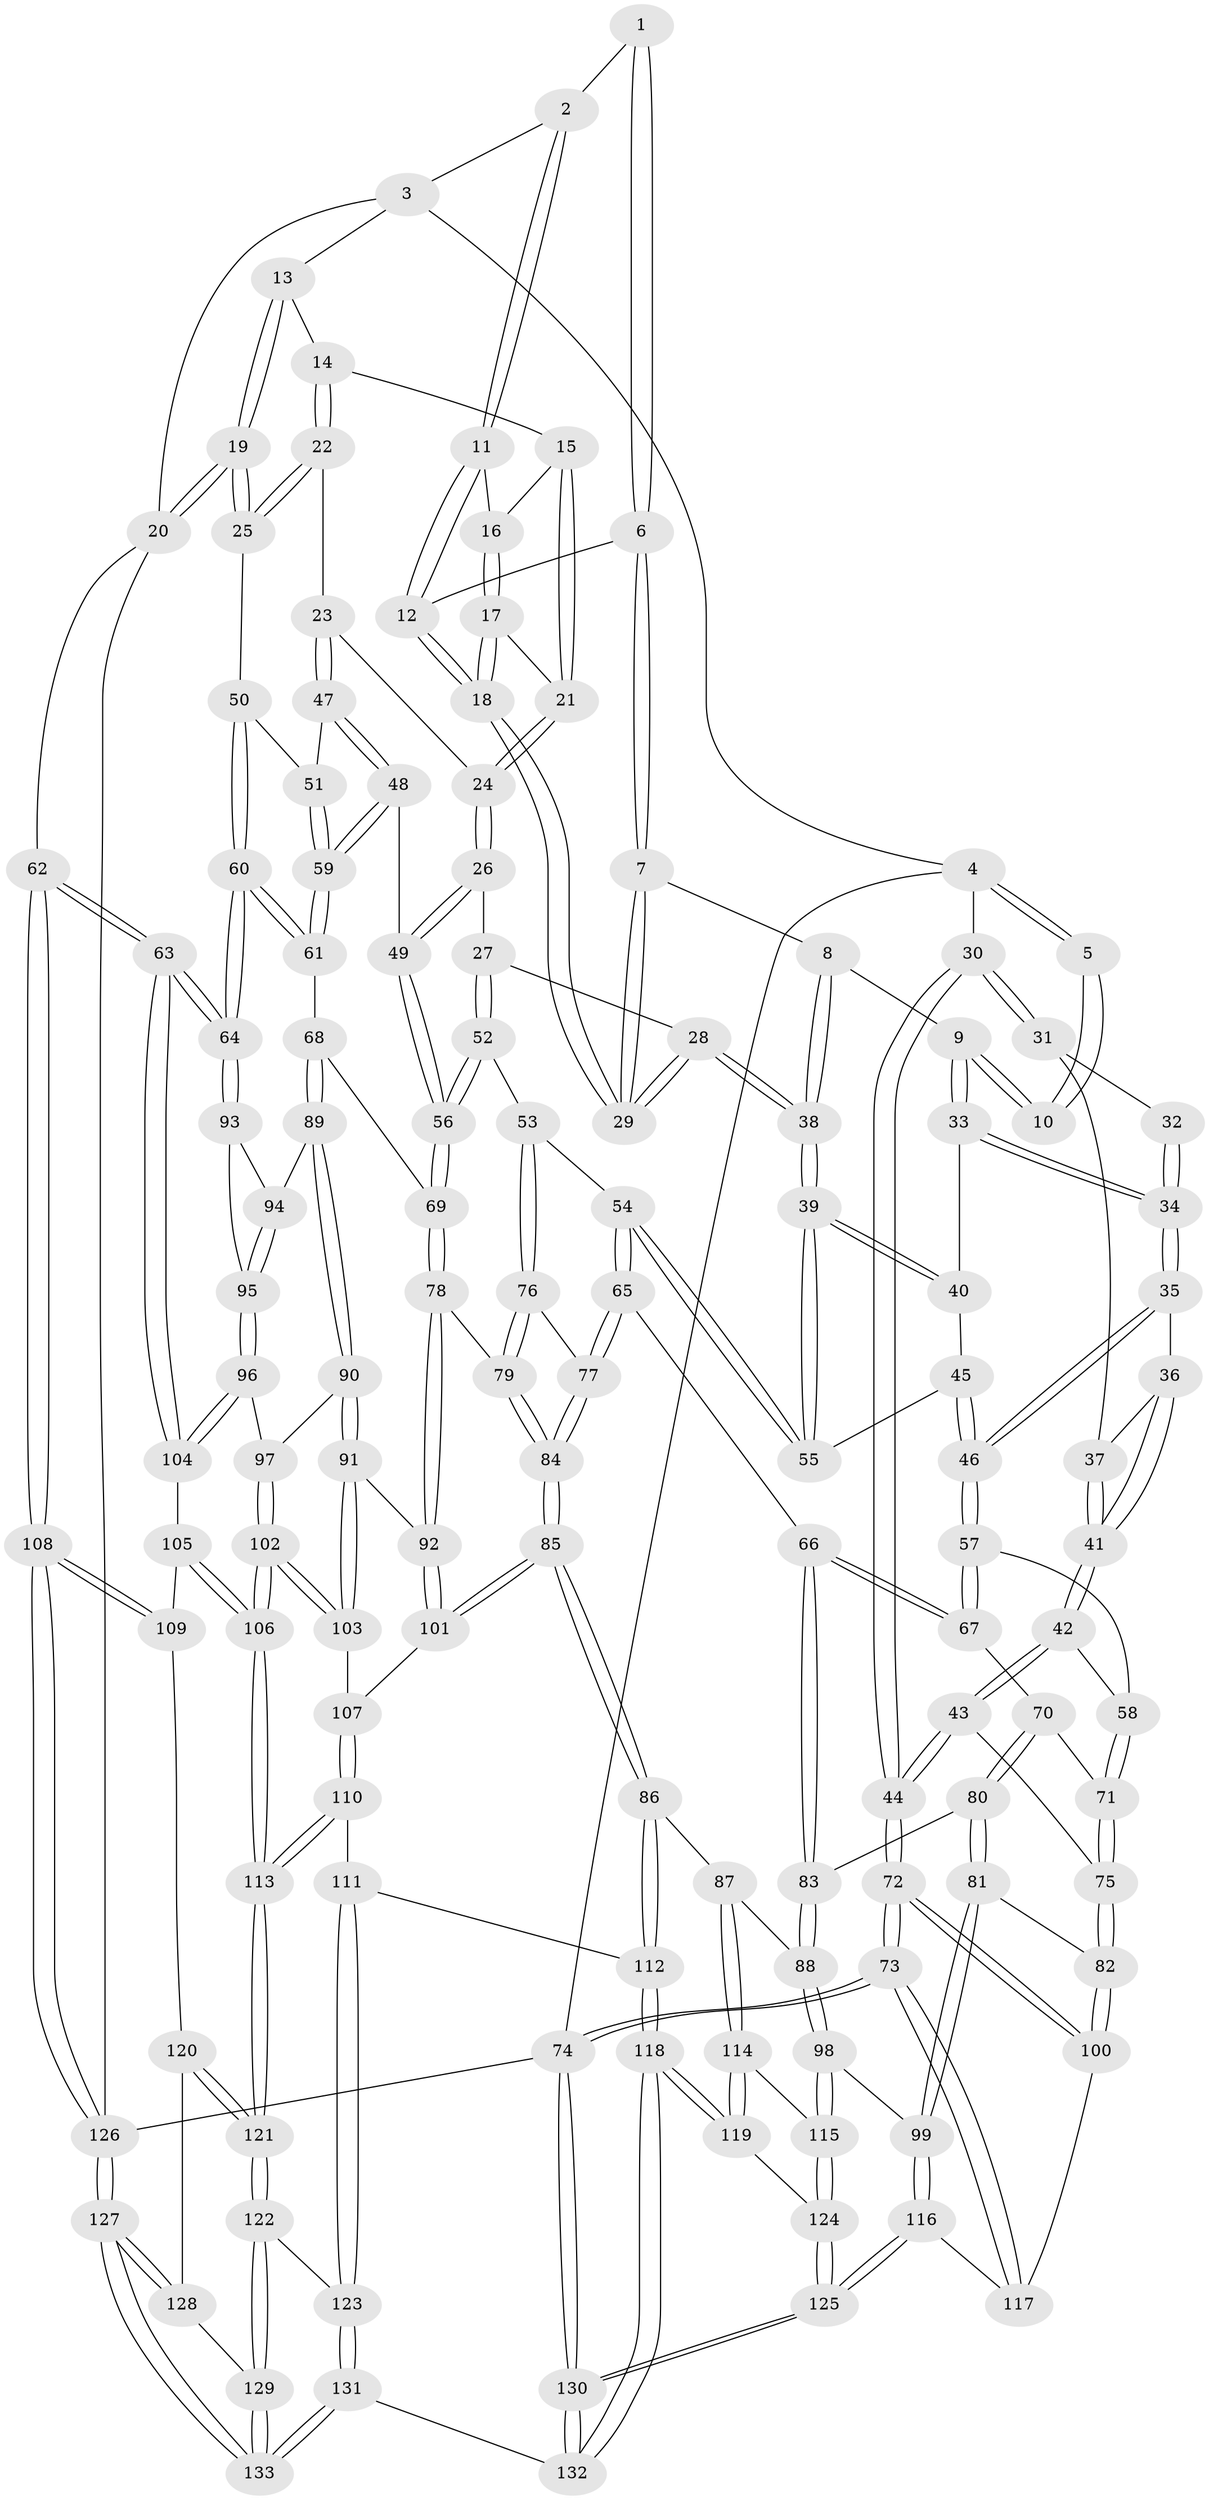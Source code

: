// coarse degree distribution, {4: 0.4578313253012048, 5: 0.3373493975903614, 3: 0.12048192771084337, 6: 0.07228915662650602, 2: 0.012048192771084338}
// Generated by graph-tools (version 1.1) at 2025/24/03/03/25 07:24:40]
// undirected, 133 vertices, 329 edges
graph export_dot {
graph [start="1"]
  node [color=gray90,style=filled];
  1 [pos="+0.43273023395675864+0"];
  2 [pos="+0.669184026910695+0"];
  3 [pos="+0.6754230939538928+0"];
  4 [pos="+0+0"];
  5 [pos="+0.36224649668345266+0"];
  6 [pos="+0.43345811506603615+0.175058616834244"];
  7 [pos="+0.4272072132645362+0.18659634919957124"];
  8 [pos="+0.35382319647727073+0.18998115065533863"];
  9 [pos="+0.3454043476476543+0.18906364576392917"];
  10 [pos="+0.3318074017397643+0.16822038516387627"];
  11 [pos="+0.6601259215785569+0"];
  12 [pos="+0.649904487498545+0"];
  13 [pos="+0.8295090181637184+0.06810756530486961"];
  14 [pos="+0.7919353539878712+0.18364611899214925"];
  15 [pos="+0.7645777733574615+0.18719651393716724"];
  16 [pos="+0.7103102342648996+0.1107194351956819"];
  17 [pos="+0.7104350719009616+0.20391372118554787"];
  18 [pos="+0.6078276636489125+0.20204088223311203"];
  19 [pos="+1+0.22190780040636268"];
  20 [pos="+1+0.21316561140378207"];
  21 [pos="+0.710963843626134+0.20409864536223843"];
  22 [pos="+0.8104451354395874+0.21504999262035943"];
  23 [pos="+0.7471304675740198+0.32825288143679954"];
  24 [pos="+0.7460041486887243+0.32793429783970185"];
  25 [pos="+1+0.2904116800065064"];
  26 [pos="+0.656507731573801+0.3370900964255833"];
  27 [pos="+0.5689940649626333+0.30427428348888214"];
  28 [pos="+0.560641406843265+0.296955257858479"];
  29 [pos="+0.5540802569715267+0.266225457257774"];
  30 [pos="+0+0"];
  31 [pos="+0+0"];
  32 [pos="+0.025976442314382096+0.029431154163452766"];
  33 [pos="+0.3016495123324333+0.25118725160529437"];
  34 [pos="+0.26013226206252027+0.2880328783618178"];
  35 [pos="+0.2312135030831006+0.3223734694237483"];
  36 [pos="+0.21479610310816+0.3193511688069894"];
  37 [pos="+0.10762649316708588+0.26576349838635727"];
  38 [pos="+0.4396862656152625+0.4114670353147968"];
  39 [pos="+0.4369234064636139+0.4155810705468681"];
  40 [pos="+0.3544803177404052+0.33095213450259114"];
  41 [pos="+0.015428654283404843+0.44706136240667155"];
  42 [pos="+0+0.47800751797934815"];
  43 [pos="+0+0.5151576025878284"];
  44 [pos="+0+0.5168115040896776"];
  45 [pos="+0.3264065016047114+0.4257345321546897"];
  46 [pos="+0.2555878022469184+0.43752488610786544"];
  47 [pos="+0.7834660444323097+0.35863960787942295"];
  48 [pos="+0.7499884817889885+0.4517875222654354"];
  49 [pos="+0.6760247157109531+0.46970369230586584"];
  50 [pos="+0.914658731434067+0.3604703441160449"];
  51 [pos="+0.8944288668216293+0.3647468471427161"];
  52 [pos="+0.5960011212314962+0.5348410597279127"];
  53 [pos="+0.5921485687684453+0.5354967555859383"];
  54 [pos="+0.44336720945105573+0.4379859530809975"];
  55 [pos="+0.4366565330596694+0.41627922342491563"];
  56 [pos="+0.61533709251582+0.5394066004989315"];
  57 [pos="+0.24899098401783323+0.4540105312882069"];
  58 [pos="+0.2400506413804921+0.45737133262258167"];
  59 [pos="+0.8029721056464387+0.5189999066762928"];
  60 [pos="+0.9241206833815895+0.6063724359959357"];
  61 [pos="+0.8119009922374469+0.5564553838238884"];
  62 [pos="+1+0.7391093482149501"];
  63 [pos="+1+0.7385519110882749"];
  64 [pos="+0.9554174571563625+0.6402141956329476"];
  65 [pos="+0.3885540260833328+0.5888436715438216"];
  66 [pos="+0.36917213690607165+0.5891794063982905"];
  67 [pos="+0.2676379492918592+0.4909569132519877"];
  68 [pos="+0.6826562807557403+0.6097149839048165"];
  69 [pos="+0.6407842334715546+0.5673039260781917"];
  70 [pos="+0.21734482994989754+0.6257839347669566"];
  71 [pos="+0.14439801511065634+0.6046314164537453"];
  72 [pos="+0+0.8674173915547221"];
  73 [pos="+0+1"];
  74 [pos="+0+1"];
  75 [pos="+0.08418447519809816+0.6129650128852006"];
  76 [pos="+0.4964592886951379+0.6118418459787899"];
  77 [pos="+0.40291023521191266+0.5982723640361225"];
  78 [pos="+0.5420006031345788+0.7044118677924508"];
  79 [pos="+0.5064585847992379+0.6463323746999723"];
  80 [pos="+0.24198286172304434+0.6512275889655114"];
  81 [pos="+0.18284158747275456+0.7766152526857008"];
  82 [pos="+0.13202436871300646+0.7603824561110544"];
  83 [pos="+0.3039412100707738+0.6502226736349804"];
  84 [pos="+0.4135257313468149+0.7659027565086083"];
  85 [pos="+0.41237294612469827+0.7737764637978606"];
  86 [pos="+0.39182394608716786+0.7869050427357794"];
  87 [pos="+0.38069965905035724+0.7861784477323008"];
  88 [pos="+0.31119278416399465+0.6809832710144728"];
  89 [pos="+0.6827273238163348+0.6112287048293631"];
  90 [pos="+0.6752609357930067+0.6388933090493375"];
  91 [pos="+0.623938455595545+0.7248556230954083"];
  92 [pos="+0.5444012564553924+0.7090132289759399"];
  93 [pos="+0.8786609860001698+0.6751765174471964"];
  94 [pos="+0.74779564020492+0.6595818124274687"];
  95 [pos="+0.7906053963370454+0.736595095102453"];
  96 [pos="+0.7841852045924091+0.7463832138739899"];
  97 [pos="+0.737796973559728+0.7340628757018857"];
  98 [pos="+0.23071272682033256+0.8147841789223373"];
  99 [pos="+0.21274029172525472+0.8085631106914646"];
  100 [pos="+0.050757675772779856+0.8012973702548604"];
  101 [pos="+0.4873720176538764+0.7812206577216819"];
  102 [pos="+0.6477732047551344+0.7960697850191396"];
  103 [pos="+0.6406135641526677+0.7827501793851727"];
  104 [pos="+0.7861998140973816+0.7927089253338218"];
  105 [pos="+0.7851127183241382+0.7959107774425048"];
  106 [pos="+0.6527470774551262+0.8173834200376984"];
  107 [pos="+0.4980792801286909+0.7938475597347215"];
  108 [pos="+1+0.8630326975435525"];
  109 [pos="+0.7990326537326405+0.8389071969687032"];
  110 [pos="+0.5059938737678169+0.8111198952948234"];
  111 [pos="+0.5056477491607473+0.8701652485675518"];
  112 [pos="+0.4201655041207734+0.906073673692741"];
  113 [pos="+0.6443083016341606+0.8617627023170185"];
  114 [pos="+0.26438271497139093+0.8300241365496468"];
  115 [pos="+0.24368020691894113+0.82216040385451"];
  116 [pos="+0.1404664178427473+0.9105357353575608"];
  117 [pos="+0.12380025758347651+0.9070285043578242"];
  118 [pos="+0.3875177221331168+1"];
  119 [pos="+0.3008026601870423+0.9251939552310179"];
  120 [pos="+0.7810958537631914+0.8897474829813498"];
  121 [pos="+0.6447536453095202+0.8706901622340629"];
  122 [pos="+0.6350742424362323+0.8943075265562704"];
  123 [pos="+0.5827737589294172+0.9360269413924054"];
  124 [pos="+0.20291087849201683+0.9556803094940647"];
  125 [pos="+0.16638775846937381+0.9866464416557118"];
  126 [pos="+1+1"];
  127 [pos="+1+1"];
  128 [pos="+0.7828818142054865+0.8937878143975313"];
  129 [pos="+0.710031103169191+0.9766839208986541"];
  130 [pos="+0.12275038705405353+1"];
  131 [pos="+0.44455024667776194+1"];
  132 [pos="+0.428967160267862+1"];
  133 [pos="+0.8607920675516679+1"];
  1 -- 2;
  1 -- 6;
  1 -- 6;
  2 -- 3;
  2 -- 11;
  2 -- 11;
  3 -- 4;
  3 -- 13;
  3 -- 20;
  4 -- 5;
  4 -- 5;
  4 -- 30;
  4 -- 74;
  5 -- 10;
  5 -- 10;
  6 -- 7;
  6 -- 7;
  6 -- 12;
  7 -- 8;
  7 -- 29;
  7 -- 29;
  8 -- 9;
  8 -- 38;
  8 -- 38;
  9 -- 10;
  9 -- 10;
  9 -- 33;
  9 -- 33;
  11 -- 12;
  11 -- 12;
  11 -- 16;
  12 -- 18;
  12 -- 18;
  13 -- 14;
  13 -- 19;
  13 -- 19;
  14 -- 15;
  14 -- 22;
  14 -- 22;
  15 -- 16;
  15 -- 21;
  15 -- 21;
  16 -- 17;
  16 -- 17;
  17 -- 18;
  17 -- 18;
  17 -- 21;
  18 -- 29;
  18 -- 29;
  19 -- 20;
  19 -- 20;
  19 -- 25;
  19 -- 25;
  20 -- 62;
  20 -- 126;
  21 -- 24;
  21 -- 24;
  22 -- 23;
  22 -- 25;
  22 -- 25;
  23 -- 24;
  23 -- 47;
  23 -- 47;
  24 -- 26;
  24 -- 26;
  25 -- 50;
  26 -- 27;
  26 -- 49;
  26 -- 49;
  27 -- 28;
  27 -- 52;
  27 -- 52;
  28 -- 29;
  28 -- 29;
  28 -- 38;
  28 -- 38;
  30 -- 31;
  30 -- 31;
  30 -- 44;
  30 -- 44;
  31 -- 32;
  31 -- 37;
  32 -- 34;
  32 -- 34;
  33 -- 34;
  33 -- 34;
  33 -- 40;
  34 -- 35;
  34 -- 35;
  35 -- 36;
  35 -- 46;
  35 -- 46;
  36 -- 37;
  36 -- 41;
  36 -- 41;
  37 -- 41;
  37 -- 41;
  38 -- 39;
  38 -- 39;
  39 -- 40;
  39 -- 40;
  39 -- 55;
  39 -- 55;
  40 -- 45;
  41 -- 42;
  41 -- 42;
  42 -- 43;
  42 -- 43;
  42 -- 58;
  43 -- 44;
  43 -- 44;
  43 -- 75;
  44 -- 72;
  44 -- 72;
  45 -- 46;
  45 -- 46;
  45 -- 55;
  46 -- 57;
  46 -- 57;
  47 -- 48;
  47 -- 48;
  47 -- 51;
  48 -- 49;
  48 -- 59;
  48 -- 59;
  49 -- 56;
  49 -- 56;
  50 -- 51;
  50 -- 60;
  50 -- 60;
  51 -- 59;
  51 -- 59;
  52 -- 53;
  52 -- 56;
  52 -- 56;
  53 -- 54;
  53 -- 76;
  53 -- 76;
  54 -- 55;
  54 -- 55;
  54 -- 65;
  54 -- 65;
  56 -- 69;
  56 -- 69;
  57 -- 58;
  57 -- 67;
  57 -- 67;
  58 -- 71;
  58 -- 71;
  59 -- 61;
  59 -- 61;
  60 -- 61;
  60 -- 61;
  60 -- 64;
  60 -- 64;
  61 -- 68;
  62 -- 63;
  62 -- 63;
  62 -- 108;
  62 -- 108;
  63 -- 64;
  63 -- 64;
  63 -- 104;
  63 -- 104;
  64 -- 93;
  64 -- 93;
  65 -- 66;
  65 -- 77;
  65 -- 77;
  66 -- 67;
  66 -- 67;
  66 -- 83;
  66 -- 83;
  67 -- 70;
  68 -- 69;
  68 -- 89;
  68 -- 89;
  69 -- 78;
  69 -- 78;
  70 -- 71;
  70 -- 80;
  70 -- 80;
  71 -- 75;
  71 -- 75;
  72 -- 73;
  72 -- 73;
  72 -- 100;
  72 -- 100;
  73 -- 74;
  73 -- 74;
  73 -- 117;
  73 -- 117;
  74 -- 130;
  74 -- 130;
  74 -- 126;
  75 -- 82;
  75 -- 82;
  76 -- 77;
  76 -- 79;
  76 -- 79;
  77 -- 84;
  77 -- 84;
  78 -- 79;
  78 -- 92;
  78 -- 92;
  79 -- 84;
  79 -- 84;
  80 -- 81;
  80 -- 81;
  80 -- 83;
  81 -- 82;
  81 -- 99;
  81 -- 99;
  82 -- 100;
  82 -- 100;
  83 -- 88;
  83 -- 88;
  84 -- 85;
  84 -- 85;
  85 -- 86;
  85 -- 86;
  85 -- 101;
  85 -- 101;
  86 -- 87;
  86 -- 112;
  86 -- 112;
  87 -- 88;
  87 -- 114;
  87 -- 114;
  88 -- 98;
  88 -- 98;
  89 -- 90;
  89 -- 90;
  89 -- 94;
  90 -- 91;
  90 -- 91;
  90 -- 97;
  91 -- 92;
  91 -- 103;
  91 -- 103;
  92 -- 101;
  92 -- 101;
  93 -- 94;
  93 -- 95;
  94 -- 95;
  94 -- 95;
  95 -- 96;
  95 -- 96;
  96 -- 97;
  96 -- 104;
  96 -- 104;
  97 -- 102;
  97 -- 102;
  98 -- 99;
  98 -- 115;
  98 -- 115;
  99 -- 116;
  99 -- 116;
  100 -- 117;
  101 -- 107;
  102 -- 103;
  102 -- 103;
  102 -- 106;
  102 -- 106;
  103 -- 107;
  104 -- 105;
  105 -- 106;
  105 -- 106;
  105 -- 109;
  106 -- 113;
  106 -- 113;
  107 -- 110;
  107 -- 110;
  108 -- 109;
  108 -- 109;
  108 -- 126;
  108 -- 126;
  109 -- 120;
  110 -- 111;
  110 -- 113;
  110 -- 113;
  111 -- 112;
  111 -- 123;
  111 -- 123;
  112 -- 118;
  112 -- 118;
  113 -- 121;
  113 -- 121;
  114 -- 115;
  114 -- 119;
  114 -- 119;
  115 -- 124;
  115 -- 124;
  116 -- 117;
  116 -- 125;
  116 -- 125;
  118 -- 119;
  118 -- 119;
  118 -- 132;
  118 -- 132;
  119 -- 124;
  120 -- 121;
  120 -- 121;
  120 -- 128;
  121 -- 122;
  121 -- 122;
  122 -- 123;
  122 -- 129;
  122 -- 129;
  123 -- 131;
  123 -- 131;
  124 -- 125;
  124 -- 125;
  125 -- 130;
  125 -- 130;
  126 -- 127;
  126 -- 127;
  127 -- 128;
  127 -- 128;
  127 -- 133;
  127 -- 133;
  128 -- 129;
  129 -- 133;
  129 -- 133;
  130 -- 132;
  130 -- 132;
  131 -- 132;
  131 -- 133;
  131 -- 133;
}
